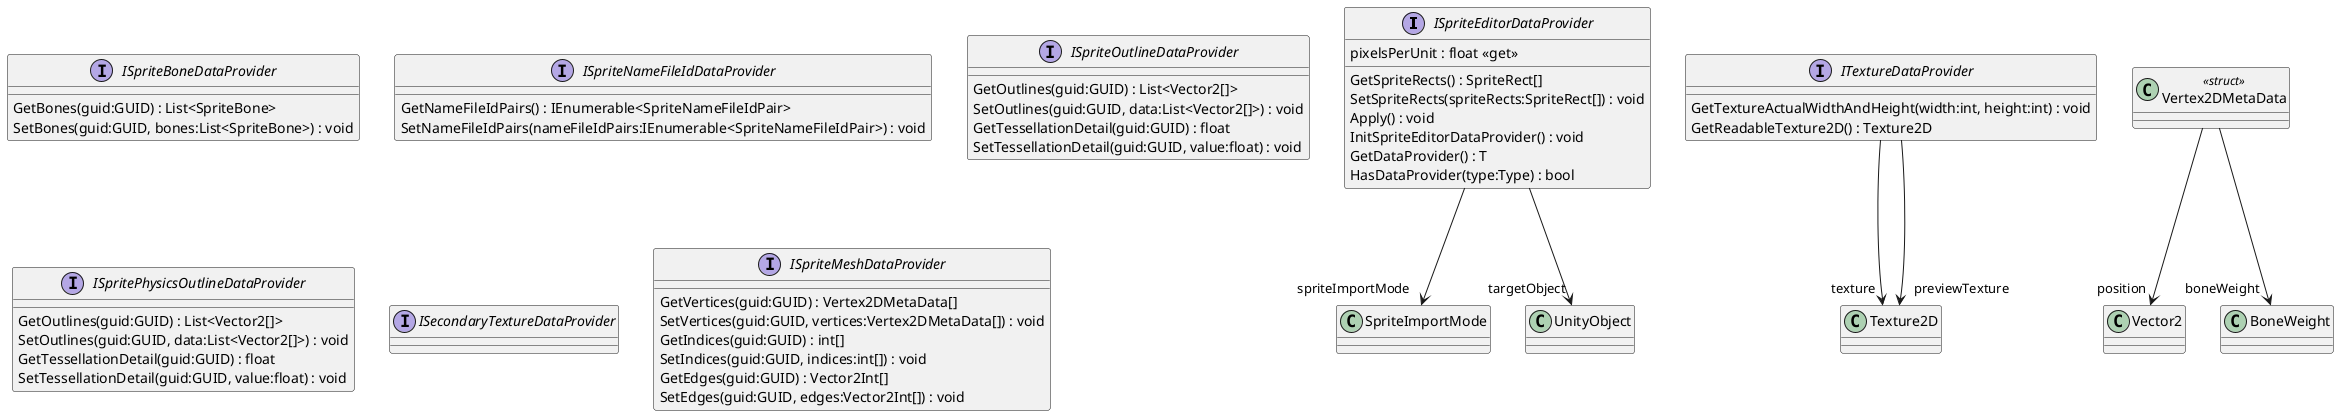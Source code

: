 @startuml
interface ISpriteEditorDataProvider {
    pixelsPerUnit : float <<get>>
    GetSpriteRects() : SpriteRect[]
    SetSpriteRects(spriteRects:SpriteRect[]) : void
    Apply() : void
    InitSpriteEditorDataProvider() : void
    GetDataProvider() : T
    HasDataProvider(type:Type) : bool
}
interface ISpriteBoneDataProvider {
    GetBones(guid:GUID) : List<SpriteBone>
    SetBones(guid:GUID, bones:List<SpriteBone>) : void
}
interface ISpriteNameFileIdDataProvider {
    GetNameFileIdPairs() : IEnumerable<SpriteNameFileIdPair>
    SetNameFileIdPairs(nameFileIdPairs:IEnumerable<SpriteNameFileIdPair>) : void
}
interface ISpriteOutlineDataProvider {
    GetOutlines(guid:GUID) : List<Vector2[]>
    SetOutlines(guid:GUID, data:List<Vector2[]>) : void
    GetTessellationDetail(guid:GUID) : float
    SetTessellationDetail(guid:GUID, value:float) : void
}
interface ISpritePhysicsOutlineDataProvider {
    GetOutlines(guid:GUID) : List<Vector2[]>
    SetOutlines(guid:GUID, data:List<Vector2[]>) : void
    GetTessellationDetail(guid:GUID) : float
    SetTessellationDetail(guid:GUID, value:float) : void
}
interface ITextureDataProvider {
    GetTextureActualWidthAndHeight(width:int, height:int) : void
    GetReadableTexture2D() : Texture2D
}
interface ISecondaryTextureDataProvider {
}
class Vertex2DMetaData <<struct>> {
}
interface ISpriteMeshDataProvider {
    GetVertices(guid:GUID) : Vertex2DMetaData[]
    SetVertices(guid:GUID, vertices:Vertex2DMetaData[]) : void
    GetIndices(guid:GUID) : int[]
    SetIndices(guid:GUID, indices:int[]) : void
    GetEdges(guid:GUID) : Vector2Int[]
    SetEdges(guid:GUID, edges:Vector2Int[]) : void
}
ISpriteEditorDataProvider --> "spriteImportMode" SpriteImportMode
ISpriteEditorDataProvider --> "targetObject" UnityObject
ITextureDataProvider --> "texture" Texture2D
ITextureDataProvider --> "previewTexture" Texture2D
Vertex2DMetaData --> "position" Vector2
Vertex2DMetaData --> "boneWeight" BoneWeight
@enduml
